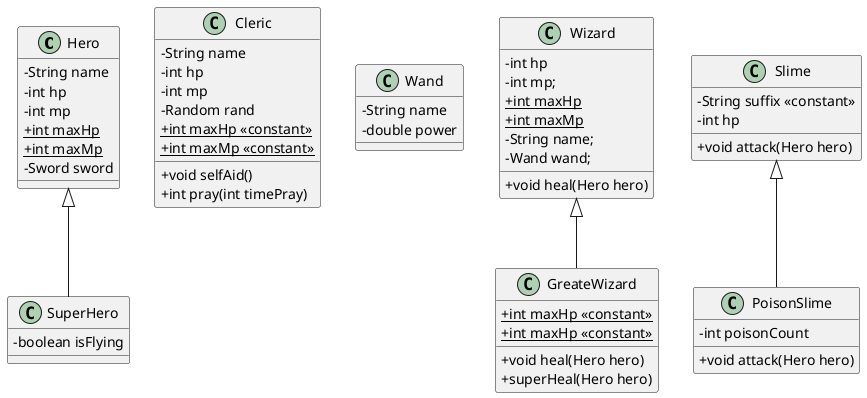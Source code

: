 @startuml
'https://plantuml.com/class-diagram

scale 1
skinparam classAttributeIconSize 0

class Hero {
    - String name
    - int hp
    - int mp
    {static} + int maxHp
    {static} + int maxMp
    - Sword sword
}

class SuperHero extends Hero {
    - boolean isFlying
}

class Cleric {
    - String name
    - int hp
    - int mp
    - Random rand
    {static} + int maxHp <<constant>>
    {static} + int maxMp <<constant>>

    + void selfAid()
    + int pray(int timePray)
}

class Wand {
    - String name
    - double power
}

class Wizard {
    - int hp
    - int mp;
    {static} + int maxHp
    {static} + int maxMp
    - String name;
    - Wand wand;

    + void heal(Hero hero)
}

class GreateWizard extends Wizard {
    {static} + int maxHp <<constant>>
    {static} + int maxHp <<constant>>

    + void heal(Hero hero)
    + superHeal(Hero hero)
}

class Slime {
    - String suffix <<constant>>
    - int hp

    + void attack(Hero hero)
}

class PoisonSlime extends Slime {
    - int poisonCount

    + void attack(Hero hero)
}

@enduml